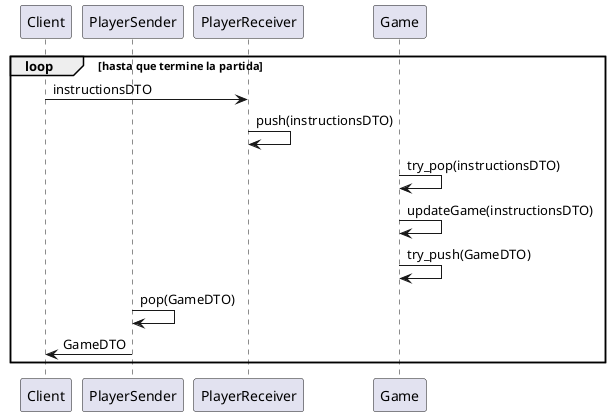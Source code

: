 @startuml

participant Client
participant PlayerSender
participant PlayerReceiver
participant Game

loop hasta que termine la partida

Client -> PlayerReceiver: instructionsDTO

PlayerReceiver -> PlayerReceiver: push(instructionsDTO)

Game -> Game: try_pop(instructionsDTO)

Game -> Game: updateGame(instructionsDTO)

Game -> Game: try_push(GameDTO)

PlayerSender -> PlayerSender: pop(GameDTO)

PlayerSender -> Client: GameDTO


end
@enduml

